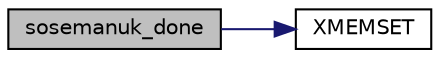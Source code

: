 digraph "sosemanuk_done"
{
 // LATEX_PDF_SIZE
  edge [fontname="Helvetica",fontsize="10",labelfontname="Helvetica",labelfontsize="10"];
  node [fontname="Helvetica",fontsize="10",shape=record];
  rankdir="LR";
  Node19 [label="sosemanuk_done",height=0.2,width=0.4,color="black", fillcolor="grey75", style="filled", fontcolor="black",tooltip=" "];
  Node19 -> Node20 [color="midnightblue",fontsize="10",style="solid",fontname="Helvetica"];
  Node20 [label="XMEMSET",height=0.2,width=0.4,color="black", fillcolor="white", style="filled",URL="$tomcrypt__cfg_8h.html#aa3c34a6f6c61de7da9258b5a30e32c2f",tooltip=" "];
}
